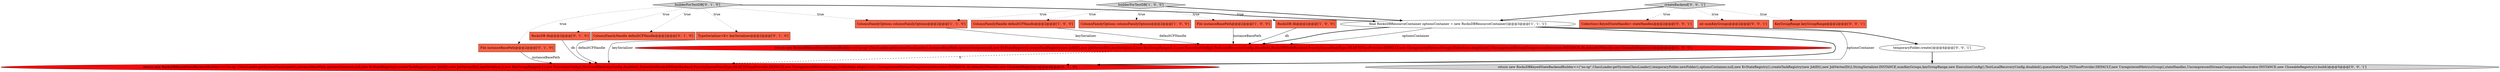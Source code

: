 digraph {
6 [style = filled, label = "builderForTestDB['1', '0', '0']", fillcolor = lightgray, shape = diamond image = "AAA0AAABBB1BBB"];
2 [style = filled, label = "final RocksDBResourceContainer optionsContainer = new RocksDBResourceContainer()@@@3@@@['1', '1', '1']", fillcolor = white, shape = ellipse image = "AAA0AAABBB1BBB"];
3 [style = filled, label = "File instanceBasePath@@@2@@@['1', '0', '0']", fillcolor = tomato, shape = box image = "AAA0AAABBB1BBB"];
9 [style = filled, label = "builderForTestDB['0', '1', '0']", fillcolor = lightgray, shape = diamond image = "AAA0AAABBB2BBB"];
13 [style = filled, label = "RocksDB db@@@2@@@['0', '1', '0']", fillcolor = tomato, shape = box image = "AAA0AAABBB2BBB"];
14 [style = filled, label = "Collection<KeyedStateHandle> stateHandles@@@2@@@['0', '0', '1']", fillcolor = tomato, shape = box image = "AAA0AAABBB3BBB"];
15 [style = filled, label = "int numKeyGroups@@@2@@@['0', '0', '1']", fillcolor = tomato, shape = box image = "AAA0AAABBB3BBB"];
18 [style = filled, label = "temporaryFolder.create()@@@4@@@['0', '0', '1']", fillcolor = white, shape = ellipse image = "AAA0AAABBB3BBB"];
5 [style = filled, label = "ColumnFamilyOptions columnFamilyOptions@@@2@@@['1', '1', '0']", fillcolor = tomato, shape = box image = "AAA0AAABBB1BBB"];
7 [style = filled, label = "return new RocksDBKeyedStateBackendBuilder<>(\"no-op\",ClassLoader.getSystemClassLoader(),instanceBasePath,optionsContainer,null,new KvStateRegistry().createTaskRegistry(new JobID(),new JobVertexID()),keySerializer,2,new KeyGroupRange(0,1),new ExecutionConfig(),TestLocalRecoveryConfig.disabled(),RocksDBStateBackend.PriorityQueueStateType.HEAP,TtlTimeProvider.DEFAULT,new UnregisteredMetricsGroup(),Collections.emptyList(),UncompressedStreamCompressionDecorator.INSTANCE,db,defaultCFHandle,new CloseableRegistry())@@@4@@@['1', '0', '0']", fillcolor = red, shape = ellipse image = "AAA1AAABBB1BBB"];
0 [style = filled, label = "RocksDB db@@@2@@@['1', '0', '0']", fillcolor = tomato, shape = box image = "AAA0AAABBB1BBB"];
4 [style = filled, label = "ColumnFamilyHandle defaultCFHandle@@@2@@@['1', '0', '0']", fillcolor = tomato, shape = box image = "AAA0AAABBB1BBB"];
10 [style = filled, label = "ColumnFamilyHandle defaultCFHandle@@@2@@@['0', '1', '0']", fillcolor = tomato, shape = box image = "AAA0AAABBB2BBB"];
12 [style = filled, label = "return new RocksDBKeyedStateBackendBuilder<>(\"no-op\",ClassLoader.getSystemClassLoader(),instanceBasePath,optionsContainer,null,new KvStateRegistry().createTaskRegistry(new JobID(),new JobVertexID()),keySerializer,2,new KeyGroupRange(0,1),new ExecutionConfig(),TestLocalRecoveryConfig.disabled(),EmbeddedRocksDBStateBackend.PriorityQueueStateType.HEAP,TtlTimeProvider.DEFAULT,new UnregisteredMetricsGroup(),Collections.emptyList(),UncompressedStreamCompressionDecorator.INSTANCE,db,defaultCFHandle,new CloseableRegistry())@@@4@@@['0', '1', '0']", fillcolor = red, shape = ellipse image = "AAA1AAABBB2BBB"];
11 [style = filled, label = "TypeSerializer<K> keySerializer@@@2@@@['0', '1', '0']", fillcolor = tomato, shape = box image = "AAA0AAABBB2BBB"];
19 [style = filled, label = "createBackend['0', '0', '1']", fillcolor = lightgray, shape = diamond image = "AAA0AAABBB3BBB"];
17 [style = filled, label = "return new RocksDBKeyedStateBackendBuilder<>(\"no-op\",ClassLoader.getSystemClassLoader(),temporaryFolder.newFolder(),optionsContainer,null,new KvStateRegistry().createTaskRegistry(new JobID(),new JobVertexID()),StringSerializer.INSTANCE,numKeyGroups,keyGroupRange,new ExecutionConfig(),TestLocalRecoveryConfig.disabled(),queueStateType,TtlTimeProvider.DEFAULT,new UnregisteredMetricsGroup(),stateHandles,UncompressedStreamCompressionDecorator.INSTANCE,new CloseableRegistry()).build()@@@5@@@['0', '0', '1']", fillcolor = lightgray, shape = ellipse image = "AAA0AAABBB3BBB"];
16 [style = filled, label = "KeyGroupRange keyGroupRange@@@2@@@['0', '0', '1']", fillcolor = tomato, shape = box image = "AAA0AAABBB3BBB"];
1 [style = filled, label = "ColumnFamilyOptions columnFamilyOptions@@@2@@@['1', '0', '0']", fillcolor = tomato, shape = box image = "AAA0AAABBB1BBB"];
8 [style = filled, label = "File instanceBasePath@@@2@@@['0', '1', '0']", fillcolor = tomato, shape = box image = "AAA0AAABBB2BBB"];
19->14 [style = dotted, label="true"];
2->12 [style = solid, label="optionsContainer"];
9->2 [style = bold, label=""];
2->7 [style = solid, label="optionsContainer"];
13->12 [style = solid, label="db"];
9->11 [style = dotted, label="true"];
6->1 [style = dotted, label="true"];
18->17 [style = bold, label=""];
0->7 [style = solid, label="db"];
2->18 [style = bold, label=""];
19->2 [style = bold, label=""];
19->15 [style = dotted, label="true"];
2->12 [style = bold, label=""];
6->2 [style = bold, label=""];
9->8 [style = dotted, label="true"];
8->12 [style = solid, label="instanceBasePath"];
6->4 [style = dotted, label="true"];
10->12 [style = solid, label="defaultCFHandle"];
11->12 [style = solid, label="keySerializer"];
9->13 [style = dotted, label="true"];
4->7 [style = solid, label="defaultCFHandle"];
19->16 [style = dotted, label="true"];
7->12 [style = dashed, label="0"];
6->0 [style = dotted, label="true"];
2->7 [style = bold, label=""];
6->3 [style = dotted, label="true"];
3->7 [style = solid, label="instanceBasePath"];
9->10 [style = dotted, label="true"];
5->7 [style = solid, label="keySerializer"];
6->5 [style = dotted, label="true"];
9->5 [style = dotted, label="true"];
}
